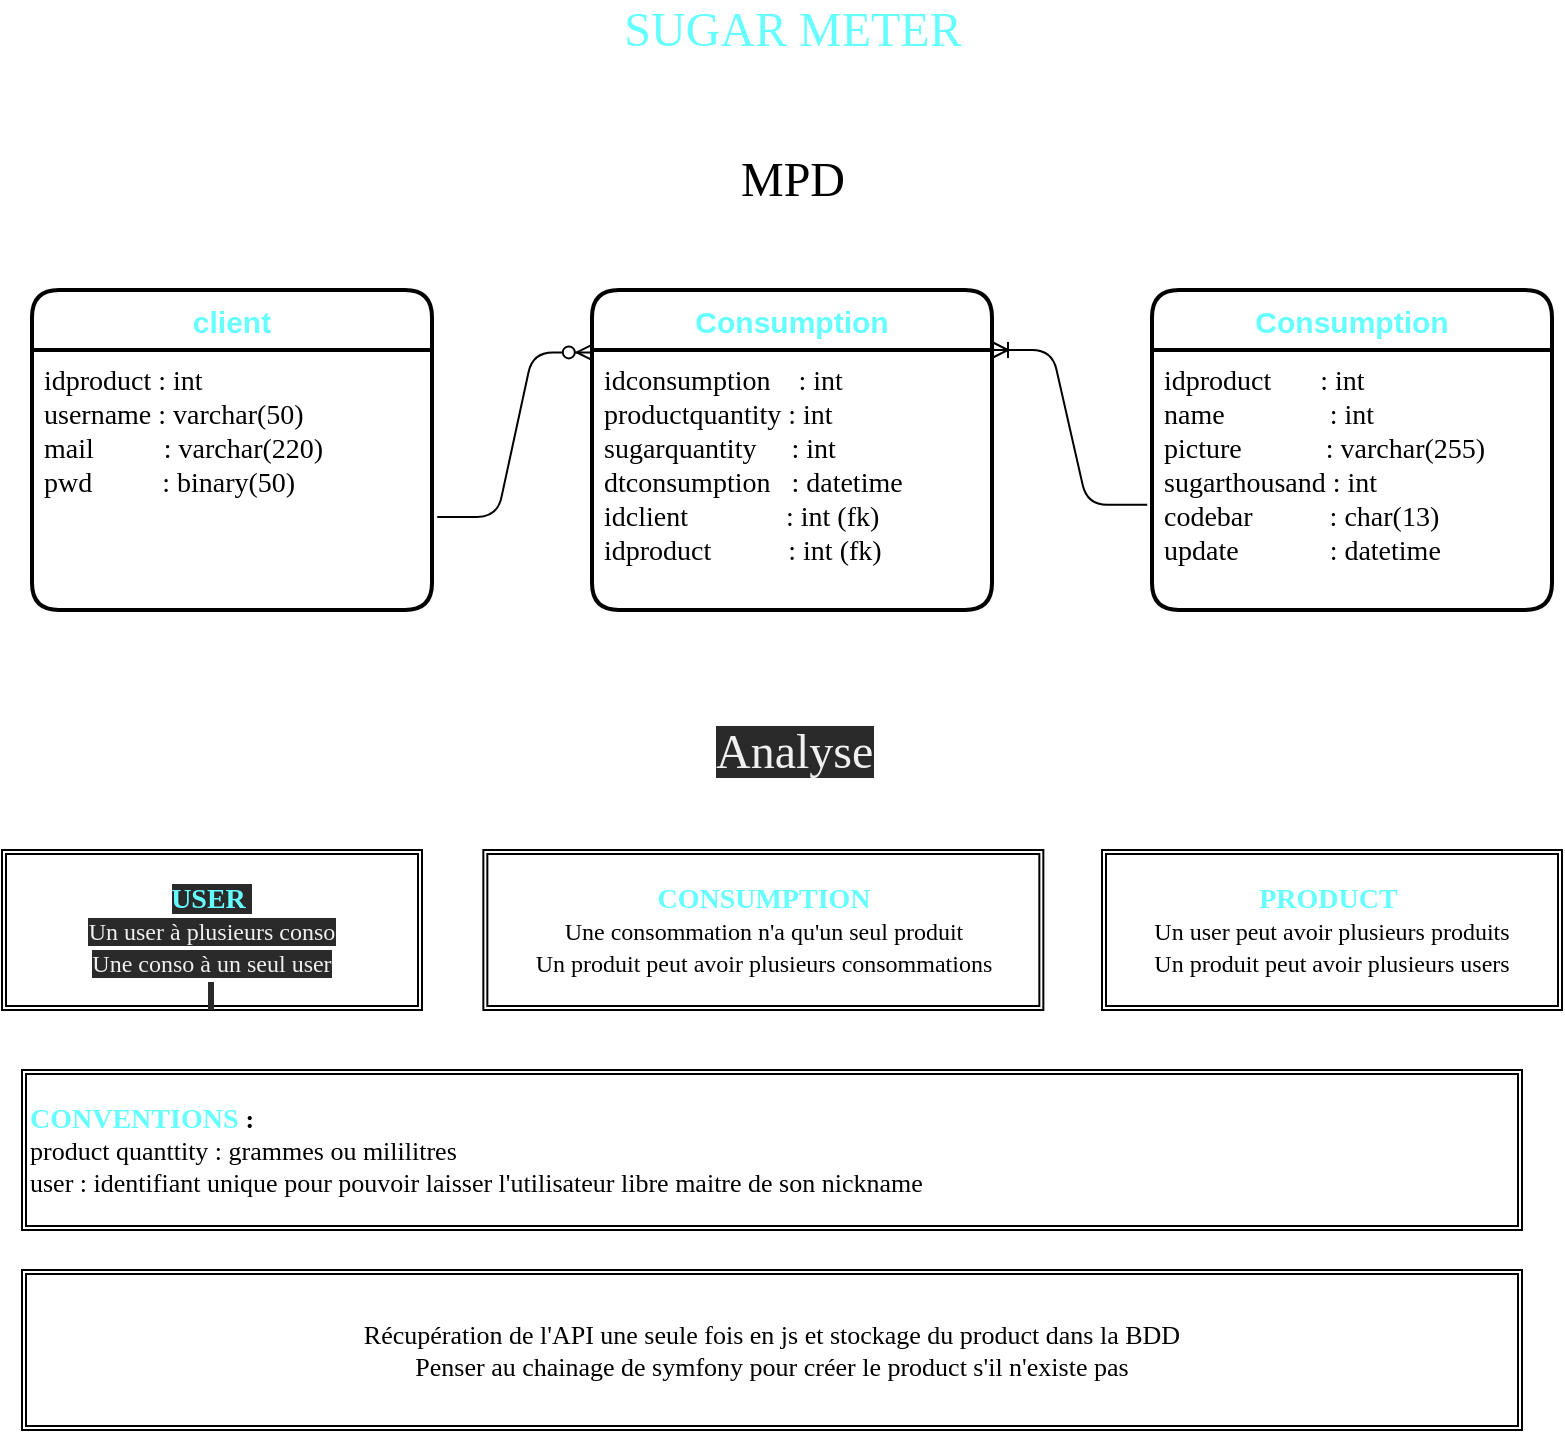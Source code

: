<mxfile pages="1">
    <diagram id="lgG7Gm4zSU_ZxN9fSDpg" name="Page-1">
        <mxGraphModel dx="737" dy="445" grid="1" gridSize="10" guides="1" tooltips="1" connect="1" arrows="1" fold="1" page="1" pageScale="1" pageWidth="850" pageHeight="1100" math="0" shadow="0">
            <root>
                <mxCell id="0"/>
                <mxCell id="1" parent="0"/>
                <mxCell id="3" value="&lt;font style=&quot;font-size: 24px&quot; face=&quot;Comic Sans MS&quot;&gt;MPD&lt;/font&gt;" style="text;html=1;align=center;verticalAlign=middle;resizable=0;points=[];autosize=1;" parent="1" vertex="1">
                    <mxGeometry x="390" y="90" width="70" height="30" as="geometry"/>
                </mxCell>
                <mxCell id="4" value="&lt;font style=&quot;font-size: 24px&quot; face=&quot;Comic Sans MS&quot; color=&quot;#66ffff&quot;&gt;SUGAR METER&lt;/font&gt;" style="text;html=1;align=center;verticalAlign=middle;resizable=0;points=[];autosize=1;" parent="1" vertex="1">
                    <mxGeometry x="330" y="15" width="190" height="30" as="geometry"/>
                </mxCell>
                <mxCell id="25" value="client" style="swimlane;childLayout=stackLayout;horizontal=1;startSize=30;horizontalStack=0;rounded=1;fontSize=15;fontStyle=1;strokeWidth=2;resizeParent=0;resizeLast=1;shadow=0;dashed=0;align=center;fontColor=#66FFFF;" parent="1" vertex="1">
                    <mxGeometry x="45" y="160" width="200" height="160" as="geometry"/>
                </mxCell>
                <mxCell id="26" value="idproduct : int&#10;username : varchar(50)&#10;mail          : varchar(220)&#10;pwd          : binary(50)&#10;" style="align=left;strokeColor=none;fillColor=none;spacingLeft=4;fontSize=14;verticalAlign=top;resizable=0;rotatable=0;part=1;fontFamily=Comic Sans MS;" parent="25" vertex="1">
                    <mxGeometry y="30" width="200" height="130" as="geometry"/>
                </mxCell>
                <mxCell id="27" value="Consumption" style="swimlane;childLayout=stackLayout;horizontal=1;startSize=30;horizontalStack=0;rounded=1;fontSize=15;fontStyle=1;strokeWidth=2;resizeParent=0;resizeLast=1;shadow=0;dashed=0;align=center;fontColor=#66FFFF;" parent="1" vertex="1">
                    <mxGeometry x="325" y="160" width="200" height="160" as="geometry"/>
                </mxCell>
                <mxCell id="28" value="idconsumption    : int&#10;productquantity : int&#10;sugarquantity     : int&#10;dtconsumption   : datetime&#10;idclient              : int (fk)&#10;idproduct           : int (fk)&#10;" style="align=left;strokeColor=none;fillColor=none;spacingLeft=4;fontSize=14;verticalAlign=top;resizable=0;rotatable=0;part=1;fontFamily=Comic Sans MS;" parent="27" vertex="1">
                    <mxGeometry y="30" width="200" height="130" as="geometry"/>
                </mxCell>
                <mxCell id="29" value="Consumption" style="swimlane;childLayout=stackLayout;horizontal=1;startSize=30;horizontalStack=0;rounded=1;fontSize=15;fontStyle=1;strokeWidth=2;resizeParent=0;resizeLast=1;shadow=0;dashed=0;align=center;fontColor=#66FFFF;" parent="1" vertex="1">
                    <mxGeometry x="605" y="160" width="200" height="160" as="geometry"/>
                </mxCell>
                <mxCell id="30" value="idproduct       : int&#10;name               : int&#10;picture            : varchar(255)&#10;sugarthousand : int&#10;codebar           : char(13)&#10;update             : datetime&#10;&#10;" style="align=left;strokeColor=none;fillColor=none;spacingLeft=4;fontSize=14;verticalAlign=top;resizable=0;rotatable=0;part=1;fontFamily=Comic Sans MS;" parent="29" vertex="1">
                    <mxGeometry y="30" width="200" height="130" as="geometry"/>
                </mxCell>
                <mxCell id="32" value="" style="edgeStyle=entityRelationEdgeStyle;fontSize=12;html=1;endArrow=ERzeroToMany;endFill=1;entryX=0.002;entryY=0.195;entryDx=0;entryDy=0;entryPerimeter=0;exitX=1.013;exitY=0.642;exitDx=0;exitDy=0;exitPerimeter=0;" edge="1" parent="1" source="26" target="27">
                    <mxGeometry width="100" height="100" relative="1" as="geometry">
                        <mxPoint x="290" y="330" as="sourcePoint"/>
                        <mxPoint x="390" y="230" as="targetPoint"/>
                    </mxGeometry>
                </mxCell>
                <mxCell id="33" value="" style="edgeStyle=entityRelationEdgeStyle;fontSize=12;html=1;endArrow=ERoneToMany;exitX=-0.012;exitY=0.595;exitDx=0;exitDy=0;exitPerimeter=0;entryX=1;entryY=0;entryDx=0;entryDy=0;" edge="1" parent="1" source="30" target="28">
                    <mxGeometry width="100" height="100" relative="1" as="geometry">
                        <mxPoint x="390" y="300" as="sourcePoint"/>
                        <mxPoint x="600" y="220" as="targetPoint"/>
                    </mxGeometry>
                </mxCell>
                <mxCell id="34" value="&lt;br&gt;&lt;span style=&quot;color: rgba(0 , 0 , 0 , 0) ; font-family: monospace ; font-size: 0px&quot;&gt;%3CmxGraphModel%3E%3Croot%3E%3CmxCell%20id%3D%220%22%2F%3E%3CmxCell%20id%3D%221%22%20parent%3D%220%22%2F%3E%3CmxCell%20id%3D%222%22%20value%3D%22%26lt%3Bfont%20face%3D%26quot%3BComic%20Sans%20MS%26quot%3B%26gt%3B%26lt%3Bbr%26gt%3B%26lt%3Bspan%20style%3D%26quot%3Bfont-style%3A%20normal%20%3B%20letter-spacing%3A%20normal%20%3B%20text-align%3A%20center%20%3B%20text-indent%3A%200px%20%3B%20text-transform%3A%20none%20%3B%20word-spacing%3A%200px%20%3B%20background-color%3A%20rgb(42%20%2C%2042%20%2C%2042)%20%3B%20display%3A%20inline%20%3B%20float%3A%20none%26quot%3B%26gt%3B%26lt%3Bfont%20color%3D%26quot%3B%2366ffff%26quot%3B%20style%3D%26quot%3Bfont-size%3A%2014px%26quot%3B%26gt%3B%26lt%3Bb%26gt%3BUSER%26amp%3Bnbsp%3B%26lt%3B%2Fb%26gt%3B%26lt%3B%2Ffont%26gt%3B%26lt%3B%2Fspan%26gt%3B%26lt%3Bbr%20style%3D%26quot%3Bcolor%3A%20rgb(240%20%2C%20240%20%2C%20240)%20%3B%20font-size%3A%2013px%20%3B%20font-style%3A%20normal%20%3B%20font-weight%3A%20400%20%3B%20letter-spacing%3A%20normal%20%3B%20text-align%3A%20center%20%3B%20text-indent%3A%200px%20%3B%20text-transform%3A%20none%20%3B%20word-spacing%3A%200px%20%3B%20background-color%3A%20rgb(42%20%2C%2042%20%2C%2042)%26quot%3B%26gt%3B%26lt%3Bspan%20style%3D%26quot%3Bcolor%3A%20rgb(240%20%2C%20240%20%2C%20240)%20%3B%20font-style%3A%20normal%20%3B%20font-weight%3A%20400%20%3B%20letter-spacing%3A%20normal%20%3B%20text-align%3A%20center%20%3B%20text-indent%3A%200px%20%3B%20text-transform%3A%20none%20%3B%20word-spacing%3A%200px%20%3B%20background-color%3A%20rgb(42%20%2C%2042%20%2C%2042)%20%3B%20font-size%3A%2012px%26quot%3B%26gt%3BUn%20user%20%C3%A0%20plusieurs%26amp%3Bnbsp%3B%26lt%3B%2Fspan%26gt%3B%26lt%3Bspan%20style%3D%26quot%3Bcolor%3A%20rgb(240%20%2C%20240%20%2C%20240)%20%3B%20font-style%3A%20normal%20%3B%20font-weight%3A%20400%20%3B%20letter-spacing%3A%20normal%20%3B%20text-align%3A%20center%20%3B%20text-indent%3A%200px%20%3B%20text-transform%3A%20none%20%3B%20word-spacing%3A%200px%20%3B%20background-color%3A%20rgb(42%20%2C%2042%20%2C%2042)%20%3B%20font-size%3A%2012px%26quot%3B%26gt%3Bconso%26lt%3B%2Fspan%26gt%3B%26lt%3Bbr%20style%3D%26quot%3Bcolor%3A%20rgb(240%20%2C%20240%20%2C%20240)%20%3B%20font-style%3A%20normal%20%3B%20font-weight%3A%20400%20%3B%20letter-spacing%3A%20normal%20%3B%20text-align%3A%20center%20%3B%20text-indent%3A%200px%20%3B%20text-transform%3A%20none%20%3B%20word-spacing%3A%200px%20%3B%20background-color%3A%20rgb(42%20%2C%2042%20%2C%2042)%20%3B%20font-size%3A%2012px%26quot%3B%26gt%3B%26lt%3Bspan%20style%3D%26quot%3Bcolor%3A%20rgb(240%20%2C%20240%20%2C%20240)%20%3B%20font-style%3A%20normal%20%3B%20font-weight%3A%20400%20%3B%20letter-spacing%3A%20normal%20%3B%20text-align%3A%20center%20%3B%20text-indent%3A%200px%20%3B%20text-transform%3A%20none%20%3B%20word-spacing%3A%200px%20%3B%20background-color%3A%20rgb(42%20%2C%2042%20%2C%2042)%20%3B%20font-size%3A%2012px%26quot%3B%26gt%3BUne%20conso%26amp%3Bnbsp%3B%26lt%3B%2Fspan%26gt%3B%26lt%3Bspan%20style%3D%26quot%3Bcolor%3A%20rgb(240%20%2C%20240%20%2C%20240)%20%3B%20font-style%3A%20normal%20%3B%20font-weight%3A%20400%20%3B%20letter-spacing%3A%20normal%20%3B%20text-align%3A%20center%20%3B%20text-indent%3A%200px%20%3B%20text-transform%3A%20none%20%3B%20word-spacing%3A%200px%20%3B%20background-color%3A%20rgb(42%20%2C%2042%20%2C%2042)%20%3B%20font-size%3A%2012px%26quot%3B%26gt%3B%C3%A0%20un%20seul%20user%26lt%3B%2Fspan%26gt%3B%26lt%3Bbr%20style%3D%26quot%3Bcolor%3A%20rgb(240%20%2C%20240%20%2C%20240)%20%3B%20font-style%3A%20normal%20%3B%20font-weight%3A%20400%20%3B%20letter-spacing%3A%20normal%20%3B%20text-align%3A%20center%20%3B%20text-indent%3A%200px%20%3B%20text-transform%3A%20none%20%3B%20word-spacing%3A%200px%20%3B%20background-color%3A%20rgb(42%20%2C%2042%20%2C%2042)%20%3B%20font-size%3A%2012px%26quot%3B%26gt%3B%26lt%3Bspan%20style%3D%26quot%3Bcolor%3A%20rgb(240%20%2C%20240%20%2C%20240)%20%3B%20font-style%3A%20normal%20%3B%20font-weight%3A%20400%20%3B%20letter-spacing%3A%20normal%20%3B%20text-align%3A%20center%20%3B%20text-indent%3A%200px%20%3B%20text-transform%3A%20none%20%3B%20word-spacing%3A%200px%20%3B%20background-color%3A%20rgb(42%20%2C%2042%20%2C%2042)%20%3B%20font-size%3A%2012px%26quot%3B%26gt%3B%26amp%3Bnbsp%3B%26lt%3B%2Fspan%26gt%3B%26lt%3B%2Ffont%26gt%3B%22%20style%3D%22shape%3Dext%3Bdouble%3D1%3Brounded%3D0%3BwhiteSpace%3Dwrap%3Bhtml%3D1%3BfontSize%3D13%3B%22%20vertex%3D%221%22%20parent%3D%221%22%3E%3CmxGeometry%20x%3D%2250%22%20y%3D%22480%22%20width%3D%22210%22%20height%3D%2280%22%20as%3D%22geometry%22%2F%3E%3C%2FmxCell%3E%3CmxCell%20id%3D%223%22%20value%3D%22%26lt%3Bfont%20face%3D%26quot%3BComic%20Sans%20MS%26quot%3B%26gt%3B%26lt%3Bfont%20color%3D%26quot%3B%2366ffff%26quot%3B%20style%3D%26quot%3Bfont-size%3A%2014px%26quot%3B%26gt%3B%26lt%3Bb%26gt%3BCONSUMPTION%26lt%3B%2Fb%26gt%3B%26lt%3B%2Ffont%26gt%3B%26lt%3Bbr%26gt%3B%26lt%3Bspan%20style%3D%26quot%3Bfont-size%3A%2012px%26quot%3B%26gt%3BUne%20consommation%20n'a%20qu'un%20seul%26amp%3Bnbsp%3B%26lt%3B%2Fspan%26gt%3B%26lt%3Bspan%20style%3D%26quot%3Bfont-size%3A%2012px%26quot%3B%26gt%3Bproduit%26lt%3B%2Fspan%26gt%3B%26lt%3Bbr%20style%3D%26quot%3Bfont-size%3A%2012px%26quot%3B%26gt%3B%26lt%3Bspan%20style%3D%26quot%3Bfont-size%3A%2012px%26quot%3B%26gt%3BUn%20produit%20peut%20avoir%26amp%3Bnbsp%3B%26lt%3B%2Fspan%26gt%3B%26lt%3Bspan%20style%3D%26quot%3Bfont-size%3A%2012px%26quot%3B%26gt%3Bplusieurs%20consommations%26lt%3B%2Fspan%26gt%3B%26lt%3B%2Ffont%26gt%3B%22%20style%3D%22shape%3Dext%3Bdouble%3D1%3Brounded%3D0%3BwhiteSpace%3Dwrap%3Bhtml%3D1%3BfontSize%3D13%3B%22%20vertex%3D%221%22%20parent%3D%221%22%3E%3CmxGeometry%20x%3D%22290.67%22%20y%3D%22480%22%20width%3D%22280%22%20height%3D%2280%22%20as%3D%22geometry%22%2F%3E%3C%2FmxCell%3E%3CmxCell%20id%3D%224%22%20value%3D%22%26lt%3Bfont%20face%3D%26quot%3BComic%20Sans%20MS%26quot%3B%26gt%3B%26lt%3Bfont%20color%3D%26quot%3B%2366ffff%26quot%3B%20style%3D%26quot%3Bfont-size%3A%2014px%26quot%3B%26gt%3B%26lt%3Bb%26gt%3BPRODUCT%26amp%3Bnbsp%3B%26lt%3B%2Fb%26gt%3B%26lt%3B%2Ffont%26gt%3B%26lt%3Bbr%26gt%3B%26lt%3Bspan%20style%3D%26quot%3Bfont-size%3A%2012px%26quot%3B%26gt%3BUn%20user%20peut%20avoir%20plusieurs%20produits%26lt%3B%2Fspan%26gt%3B%26lt%3Bbr%20style%3D%26quot%3Bfont-size%3A%2012px%26quot%3B%26gt%3B%26lt%3Bspan%20style%3D%26quot%3Bfont-size%3A%2012px%26quot%3B%26gt%3BUn%20produit%20peut%20avoir%20plusieurs%20users%26lt%3B%2Fspan%26gt%3B%26lt%3B%2Ffont%26gt%3B%22%20style%3D%22shape%3Dext%3Bdouble%3D1%3Brounded%3D0%3BwhiteSpace%3Dwrap%3Bhtml%3D1%3BfontSize%3D13%3B%22%20vertex%3D%221%22%20parent%3D%221%22%3E%3CmxGeometry%20x%3D%22600%22%20y%3D%22480%22%20width%3D%22230%22%20height%3D%2280%22%20as%3D%22geometry%22%2F%3E%3C%2FmxCell%3E%3CmxCell%20id%3D%225%22%20value%3D%22%26lt%3Bfont%20face%3D%26quot%3BComic%20Sans%20MS%26quot%3B%26gt%3B%26lt%3Bb%26gt%3B%26lt%3Bfont%20style%3D%26quot%3Bfont-size%3A%2014px%26quot%3B%20color%3D%26quot%3B%2366ffff%26quot%3B%26gt%3BCONVENTIONS%20%26lt%3B%2Ffont%26gt%3B%3A%26lt%3B%2Fb%26gt%3B%26lt%3Bbr%26gt%3Bproduct%20quanttity%20%3A%20grammes%20ou%20mililitres%26lt%3Bbr%26gt%3Buser%20%3A%20identifiant%20unique%20pour%20pouvoir%20laisser%20l'utilisateur%20libre%20maitre%20de%20son%20nickname%26lt%3B%2Ffont%26gt%3B%22%20style%3D%22shape%3Dext%3Bdouble%3D1%3Brounded%3D0%3BwhiteSpace%3Dwrap%3Bhtml%3D1%3BfontSize%3D13%3Balign%3Dleft%3B%22%20vertex%3D%221%22%20parent%3D%221%22%3E%3CmxGeometry%20x%3D%2260%22%20y%3D%22590%22%20width%3D%22750%22%20height%3D%2280%22%20as%3D%22geometry%22%2F%3E%3C%2FmxCell%3E%3CmxCell%20id%3D%226%22%20value%3D%22%26lt%3Bfont%20face%3D%26quot%3BComic%20Sans%20MS%26quot%3B%26gt%3BR%C3%A9cup%C3%A9ration%20de%20l'API%20une%20seule%20fois%20en%20js%20et%20stockage%20du%20product%20dans%20la%20BDD%26lt%3Bbr%26gt%3BPenser%20au%20chainage%20de%20symfony%20pour%20cr%C3%A9er%20le%20product%20s'il%20n'existe%20pas%26lt%3B%2Ffont%26gt%3B%22%20style%3D%22shape%3Dext%3Bdouble%3D1%3Brounded%3D0%3BwhiteSpace%3Dwrap%3Bhtml%3D1%3BfontSize%3D13%3B%22%20vertex%3D%221%22%20parent%3D%221%22%3E%3CmxGeometry%20x%3D%2260%22%20y%3D%22690%22%20width%3D%22750%22%20height%3D%2280%22%20as%3D%22geometry%22%2F%3E%3C%2FmxCell%3E%3C%2Froot%3E%3C%2FmxGraphModel%3E&lt;/span&gt;" style="text;html=1;align=center;verticalAlign=middle;resizable=0;points=[];autosize=1;" vertex="1" parent="1">
                    <mxGeometry x="350" y="370" width="20" height="40" as="geometry"/>
                </mxCell>
                <mxCell id="35" value="" style="group" vertex="1" connectable="0" parent="1">
                    <mxGeometry x="30" y="440" width="780" height="290" as="geometry"/>
                </mxCell>
                <mxCell id="36" value="&lt;font face=&quot;Comic Sans MS&quot;&gt;&lt;br&gt;&lt;span style=&quot;font-style: normal ; letter-spacing: normal ; text-align: center ; text-indent: 0px ; text-transform: none ; word-spacing: 0px ; background-color: rgb(42 , 42 , 42) ; display: inline ; float: none&quot;&gt;&lt;font color=&quot;#66ffff&quot; style=&quot;font-size: 14px&quot;&gt;&lt;b&gt;USER&amp;nbsp;&lt;/b&gt;&lt;/font&gt;&lt;/span&gt;&lt;br style=&quot;color: rgb(240 , 240 , 240) ; font-size: 13px ; font-style: normal ; font-weight: 400 ; letter-spacing: normal ; text-align: center ; text-indent: 0px ; text-transform: none ; word-spacing: 0px ; background-color: rgb(42 , 42 , 42)&quot;&gt;&lt;span style=&quot;color: rgb(240 , 240 , 240) ; font-style: normal ; font-weight: 400 ; letter-spacing: normal ; text-align: center ; text-indent: 0px ; text-transform: none ; word-spacing: 0px ; background-color: rgb(42 , 42 , 42) ; font-size: 12px&quot;&gt;Un user à plusieurs&amp;nbsp;&lt;/span&gt;&lt;span style=&quot;color: rgb(240 , 240 , 240) ; font-style: normal ; font-weight: 400 ; letter-spacing: normal ; text-align: center ; text-indent: 0px ; text-transform: none ; word-spacing: 0px ; background-color: rgb(42 , 42 , 42) ; font-size: 12px&quot;&gt;conso&lt;/span&gt;&lt;br style=&quot;color: rgb(240 , 240 , 240) ; font-style: normal ; font-weight: 400 ; letter-spacing: normal ; text-align: center ; text-indent: 0px ; text-transform: none ; word-spacing: 0px ; background-color: rgb(42 , 42 , 42) ; font-size: 12px&quot;&gt;&lt;span style=&quot;color: rgb(240 , 240 , 240) ; font-style: normal ; font-weight: 400 ; letter-spacing: normal ; text-align: center ; text-indent: 0px ; text-transform: none ; word-spacing: 0px ; background-color: rgb(42 , 42 , 42) ; font-size: 12px&quot;&gt;Une conso&amp;nbsp;&lt;/span&gt;&lt;span style=&quot;color: rgb(240 , 240 , 240) ; font-style: normal ; font-weight: 400 ; letter-spacing: normal ; text-align: center ; text-indent: 0px ; text-transform: none ; word-spacing: 0px ; background-color: rgb(42 , 42 , 42) ; font-size: 12px&quot;&gt;à un seul user&lt;/span&gt;&lt;br style=&quot;color: rgb(240 , 240 , 240) ; font-style: normal ; font-weight: 400 ; letter-spacing: normal ; text-align: center ; text-indent: 0px ; text-transform: none ; word-spacing: 0px ; background-color: rgb(42 , 42 , 42) ; font-size: 12px&quot;&gt;&lt;span style=&quot;color: rgb(240 , 240 , 240) ; font-style: normal ; font-weight: 400 ; letter-spacing: normal ; text-align: center ; text-indent: 0px ; text-transform: none ; word-spacing: 0px ; background-color: rgb(42 , 42 , 42) ; font-size: 12px&quot;&gt;&amp;nbsp;&lt;/span&gt;&lt;/font&gt;" style="shape=ext;double=1;rounded=0;whiteSpace=wrap;html=1;fontSize=13;" vertex="1" parent="35">
                    <mxGeometry width="210" height="80" as="geometry"/>
                </mxCell>
                <mxCell id="37" value="&lt;font face=&quot;Comic Sans MS&quot;&gt;&lt;font color=&quot;#66ffff&quot; style=&quot;font-size: 14px&quot;&gt;&lt;b&gt;CONSUMPTION&lt;/b&gt;&lt;/font&gt;&lt;br&gt;&lt;span style=&quot;font-size: 12px&quot;&gt;Une consommation n'a qu'un seul&amp;nbsp;&lt;/span&gt;&lt;span style=&quot;font-size: 12px&quot;&gt;produit&lt;/span&gt;&lt;br style=&quot;font-size: 12px&quot;&gt;&lt;span style=&quot;font-size: 12px&quot;&gt;Un produit peut avoir&amp;nbsp;&lt;/span&gt;&lt;span style=&quot;font-size: 12px&quot;&gt;plusieurs consommations&lt;/span&gt;&lt;/font&gt;" style="shape=ext;double=1;rounded=0;whiteSpace=wrap;html=1;fontSize=13;" vertex="1" parent="35">
                    <mxGeometry x="240.67" width="280" height="80" as="geometry"/>
                </mxCell>
                <mxCell id="38" value="&lt;font face=&quot;Comic Sans MS&quot;&gt;&lt;font color=&quot;#66ffff&quot; style=&quot;font-size: 14px&quot;&gt;&lt;b&gt;PRODUCT&amp;nbsp;&lt;/b&gt;&lt;/font&gt;&lt;br&gt;&lt;span style=&quot;font-size: 12px&quot;&gt;Un user peut avoir plusieurs produits&lt;/span&gt;&lt;br style=&quot;font-size: 12px&quot;&gt;&lt;span style=&quot;font-size: 12px&quot;&gt;Un produit peut avoir plusieurs users&lt;/span&gt;&lt;/font&gt;" style="shape=ext;double=1;rounded=0;whiteSpace=wrap;html=1;fontSize=13;" vertex="1" parent="35">
                    <mxGeometry x="550" width="230" height="80" as="geometry"/>
                </mxCell>
                <mxCell id="39" value="&lt;font face=&quot;Comic Sans MS&quot;&gt;&lt;b&gt;&lt;font style=&quot;font-size: 14px&quot; color=&quot;#66ffff&quot;&gt;CONVENTIONS &lt;/font&gt;:&lt;/b&gt;&lt;br&gt;product quanttity : grammes ou mililitres&lt;br&gt;user : identifiant unique pour pouvoir laisser l'utilisateur libre maitre de son nickname&lt;/font&gt;" style="shape=ext;double=1;rounded=0;whiteSpace=wrap;html=1;fontSize=13;align=left;" vertex="1" parent="35">
                    <mxGeometry x="10" y="110" width="750" height="80" as="geometry"/>
                </mxCell>
                <mxCell id="40" value="&lt;font face=&quot;Comic Sans MS&quot;&gt;Récupération de l'API une seule fois en js et stockage du product dans la BDD&lt;br&gt;Penser au chainage de symfony pour créer le product s'il n'existe pas&lt;/font&gt;" style="shape=ext;double=1;rounded=0;whiteSpace=wrap;html=1;fontSize=13;" vertex="1" parent="35">
                    <mxGeometry x="10" y="210" width="750" height="80" as="geometry"/>
                </mxCell>
                <mxCell id="42" value="&lt;span style=&quot;color: rgb(240 , 240 , 240) ; font-family: &amp;#34;comic sans ms&amp;#34; ; font-size: 24px ; font-style: normal ; font-weight: 400 ; letter-spacing: normal ; text-align: center ; text-indent: 0px ; text-transform: none ; word-spacing: 0px ; background-color: rgb(42 , 42 , 42) ; display: inline ; float: none&quot;&gt;Analyse&lt;/span&gt;" style="text;whiteSpace=wrap;html=1;" vertex="1" parent="1">
                    <mxGeometry x="385" y="370" width="80" height="40" as="geometry"/>
                </mxCell>
            </root>
        </mxGraphModel>
    </diagram>
</mxfile>